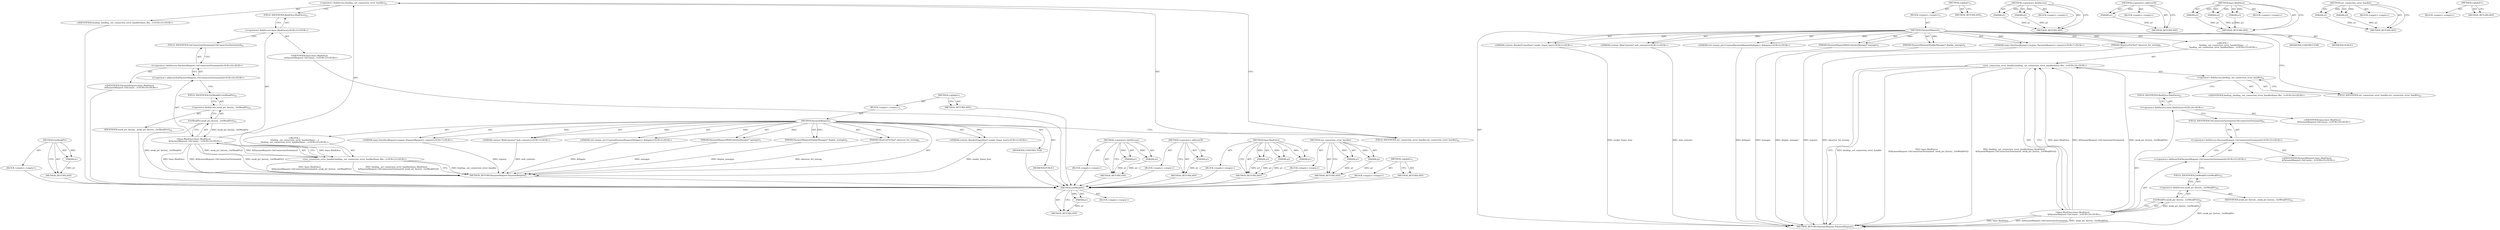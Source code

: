 digraph "&lt;global&gt;" {
vulnerable_88 [label=<(METHOD,GetWeakPtr)>];
vulnerable_89 [label=<(PARAM,p1)>];
vulnerable_90 [label=<(BLOCK,&lt;empty&gt;,&lt;empty&gt;)>];
vulnerable_91 [label=<(METHOD_RETURN,ANY)>];
vulnerable_6 [label=<(METHOD,&lt;global&gt;)<SUB>1</SUB>>];
vulnerable_7 [label=<(BLOCK,&lt;empty&gt;,&lt;empty&gt;)<SUB>1</SUB>>];
vulnerable_8 [label=<(METHOD,PaymentRequest)<SUB>1</SUB>>];
vulnerable_9 [label="<(PARAM,content::RenderFrameHost* render_frame_host)<SUB>2</SUB>>"];
vulnerable_10 [label="<(PARAM,content::WebContents* web_contents)<SUB>3</SUB>>"];
vulnerable_11 [label="<(PARAM,std::unique_ptr&lt;ContentPaymentRequestDelegate&gt; delegate)<SUB>4</SUB>>"];
vulnerable_12 [label=<(PARAM,PaymentRequestWebContentsManager* manager)<SUB>5</SUB>>];
vulnerable_13 [label=<(PARAM,PaymentRequestDisplayManager* display_manager)<SUB>6</SUB>>];
vulnerable_14 [label="<(PARAM,mojo::InterfaceRequest&lt;mojom::PaymentRequest&gt; request)<SUB>7</SUB>>"];
vulnerable_15 [label=<(PARAM,ObserverForTest* observer_for_testing)<SUB>8</SUB>>];
vulnerable_16 [label="<(BLOCK,{
  binding_.set_connection_error_handler(base:...,{
  binding_.set_connection_error_handler(base:...)<SUB>22</SUB>>"];
vulnerable_17 [label="<(set_connection_error_handler,binding_.set_connection_error_handler(base::Bin...)<SUB>23</SUB>>"];
vulnerable_18 [label=<(&lt;operator&gt;.fieldAccess,binding_.set_connection_error_handler)<SUB>23</SUB>>];
vulnerable_19 [label="<(IDENTIFIER,binding_,binding_.set_connection_error_handler(base::Bin...)<SUB>23</SUB>>"];
vulnerable_20 [label=<(FIELD_IDENTIFIER,set_connection_error_handler,set_connection_error_handler)<SUB>23</SUB>>];
vulnerable_21 [label="<(base.BindOnce,base::BindOnce(
      &amp;PaymentRequest::OnConnec...)<SUB>23</SUB>>"];
vulnerable_22 [label="<(&lt;operator&gt;.fieldAccess,base::BindOnce)<SUB>23</SUB>>"];
vulnerable_23 [label="<(IDENTIFIER,base,base::BindOnce(
      &amp;PaymentRequest::OnConnec...)<SUB>23</SUB>>"];
vulnerable_24 [label=<(FIELD_IDENTIFIER,BindOnce,BindOnce)<SUB>23</SUB>>];
vulnerable_25 [label="<(&lt;operator&gt;.addressOf,&amp;PaymentRequest::OnConnectionTerminated)<SUB>24</SUB>>"];
vulnerable_26 [label="<(&lt;operator&gt;.fieldAccess,PaymentRequest::OnConnectionTerminated)<SUB>24</SUB>>"];
vulnerable_27 [label="<(IDENTIFIER,PaymentRequest,base::BindOnce(
      &amp;PaymentRequest::OnConnec...)<SUB>24</SUB>>"];
vulnerable_28 [label=<(FIELD_IDENTIFIER,OnConnectionTerminated,OnConnectionTerminated)<SUB>24</SUB>>];
vulnerable_29 [label=<(GetWeakPtr,weak_ptr_factory_.GetWeakPtr())<SUB>24</SUB>>];
vulnerable_30 [label=<(&lt;operator&gt;.fieldAccess,weak_ptr_factory_.GetWeakPtr)<SUB>24</SUB>>];
vulnerable_31 [label=<(IDENTIFIER,weak_ptr_factory_,weak_ptr_factory_.GetWeakPtr())<SUB>24</SUB>>];
vulnerable_32 [label=<(FIELD_IDENTIFIER,GetWeakPtr,GetWeakPtr)<SUB>24</SUB>>];
vulnerable_33 [label=<(MODIFIER,CONSTRUCTOR)>];
vulnerable_34 [label=<(MODIFIER,PUBLIC)>];
vulnerable_35 [label=<(METHOD_RETURN,PaymentRequest.PaymentRequest)<SUB>1</SUB>>];
vulnerable_37 [label=<(METHOD_RETURN,ANY)<SUB>1</SUB>>];
vulnerable_73 [label=<(METHOD,&lt;operator&gt;.fieldAccess)>];
vulnerable_74 [label=<(PARAM,p1)>];
vulnerable_75 [label=<(PARAM,p2)>];
vulnerable_76 [label=<(BLOCK,&lt;empty&gt;,&lt;empty&gt;)>];
vulnerable_77 [label=<(METHOD_RETURN,ANY)>];
vulnerable_84 [label=<(METHOD,&lt;operator&gt;.addressOf)>];
vulnerable_85 [label=<(PARAM,p1)>];
vulnerable_86 [label=<(BLOCK,&lt;empty&gt;,&lt;empty&gt;)>];
vulnerable_87 [label=<(METHOD_RETURN,ANY)>];
vulnerable_78 [label=<(METHOD,base.BindOnce)>];
vulnerable_79 [label=<(PARAM,p1)>];
vulnerable_80 [label=<(PARAM,p2)>];
vulnerable_81 [label=<(PARAM,p3)>];
vulnerable_82 [label=<(BLOCK,&lt;empty&gt;,&lt;empty&gt;)>];
vulnerable_83 [label=<(METHOD_RETURN,ANY)>];
vulnerable_68 [label=<(METHOD,set_connection_error_handler)>];
vulnerable_69 [label=<(PARAM,p1)>];
vulnerable_70 [label=<(PARAM,p2)>];
vulnerable_71 [label=<(BLOCK,&lt;empty&gt;,&lt;empty&gt;)>];
vulnerable_72 [label=<(METHOD_RETURN,ANY)>];
vulnerable_62 [label=<(METHOD,&lt;global&gt;)<SUB>1</SUB>>];
vulnerable_63 [label=<(BLOCK,&lt;empty&gt;,&lt;empty&gt;)>];
vulnerable_64 [label=<(METHOD_RETURN,ANY)>];
fixed_88 [label=<(METHOD,GetWeakPtr)>];
fixed_89 [label=<(PARAM,p1)>];
fixed_90 [label=<(BLOCK,&lt;empty&gt;,&lt;empty&gt;)>];
fixed_91 [label=<(METHOD_RETURN,ANY)>];
fixed_6 [label=<(METHOD,&lt;global&gt;)<SUB>1</SUB>>];
fixed_7 [label=<(BLOCK,&lt;empty&gt;,&lt;empty&gt;)<SUB>1</SUB>>];
fixed_8 [label=<(METHOD,PaymentRequest)<SUB>1</SUB>>];
fixed_9 [label="<(PARAM,content::RenderFrameHost* render_frame_host)<SUB>2</SUB>>"];
fixed_10 [label="<(PARAM,content::WebContents* web_contents)<SUB>3</SUB>>"];
fixed_11 [label="<(PARAM,std::unique_ptr&lt;ContentPaymentRequestDelegate&gt; delegate)<SUB>4</SUB>>"];
fixed_12 [label=<(PARAM,PaymentRequestWebContentsManager* manager)<SUB>5</SUB>>];
fixed_13 [label=<(PARAM,PaymentRequestDisplayManager* display_manager)<SUB>6</SUB>>];
fixed_14 [label="<(PARAM,mojo::InterfaceRequest&lt;mojom::PaymentRequest&gt; request)<SUB>7</SUB>>"];
fixed_15 [label=<(PARAM,ObserverForTest* observer_for_testing)<SUB>8</SUB>>];
fixed_16 [label="<(BLOCK,{
  binding_.set_connection_error_handler(base:...,{
  binding_.set_connection_error_handler(base:...)<SUB>23</SUB>>"];
fixed_17 [label="<(set_connection_error_handler,binding_.set_connection_error_handler(base::Bin...)<SUB>24</SUB>>"];
fixed_18 [label=<(&lt;operator&gt;.fieldAccess,binding_.set_connection_error_handler)<SUB>24</SUB>>];
fixed_19 [label="<(IDENTIFIER,binding_,binding_.set_connection_error_handler(base::Bin...)<SUB>24</SUB>>"];
fixed_20 [label=<(FIELD_IDENTIFIER,set_connection_error_handler,set_connection_error_handler)<SUB>24</SUB>>];
fixed_21 [label="<(base.BindOnce,base::BindOnce(
      &amp;PaymentRequest::OnConnec...)<SUB>24</SUB>>"];
fixed_22 [label="<(&lt;operator&gt;.fieldAccess,base::BindOnce)<SUB>24</SUB>>"];
fixed_23 [label="<(IDENTIFIER,base,base::BindOnce(
      &amp;PaymentRequest::OnConnec...)<SUB>24</SUB>>"];
fixed_24 [label=<(FIELD_IDENTIFIER,BindOnce,BindOnce)<SUB>24</SUB>>];
fixed_25 [label="<(&lt;operator&gt;.addressOf,&amp;PaymentRequest::OnConnectionTerminated)<SUB>25</SUB>>"];
fixed_26 [label="<(&lt;operator&gt;.fieldAccess,PaymentRequest::OnConnectionTerminated)<SUB>25</SUB>>"];
fixed_27 [label="<(IDENTIFIER,PaymentRequest,base::BindOnce(
      &amp;PaymentRequest::OnConnec...)<SUB>25</SUB>>"];
fixed_28 [label=<(FIELD_IDENTIFIER,OnConnectionTerminated,OnConnectionTerminated)<SUB>25</SUB>>];
fixed_29 [label=<(GetWeakPtr,weak_ptr_factory_.GetWeakPtr())<SUB>25</SUB>>];
fixed_30 [label=<(&lt;operator&gt;.fieldAccess,weak_ptr_factory_.GetWeakPtr)<SUB>25</SUB>>];
fixed_31 [label=<(IDENTIFIER,weak_ptr_factory_,weak_ptr_factory_.GetWeakPtr())<SUB>25</SUB>>];
fixed_32 [label=<(FIELD_IDENTIFIER,GetWeakPtr,GetWeakPtr)<SUB>25</SUB>>];
fixed_33 [label=<(MODIFIER,CONSTRUCTOR)>];
fixed_34 [label=<(MODIFIER,PUBLIC)>];
fixed_35 [label=<(METHOD_RETURN,PaymentRequest.PaymentRequest)<SUB>1</SUB>>];
fixed_37 [label=<(METHOD_RETURN,ANY)<SUB>1</SUB>>];
fixed_73 [label=<(METHOD,&lt;operator&gt;.fieldAccess)>];
fixed_74 [label=<(PARAM,p1)>];
fixed_75 [label=<(PARAM,p2)>];
fixed_76 [label=<(BLOCK,&lt;empty&gt;,&lt;empty&gt;)>];
fixed_77 [label=<(METHOD_RETURN,ANY)>];
fixed_84 [label=<(METHOD,&lt;operator&gt;.addressOf)>];
fixed_85 [label=<(PARAM,p1)>];
fixed_86 [label=<(BLOCK,&lt;empty&gt;,&lt;empty&gt;)>];
fixed_87 [label=<(METHOD_RETURN,ANY)>];
fixed_78 [label=<(METHOD,base.BindOnce)>];
fixed_79 [label=<(PARAM,p1)>];
fixed_80 [label=<(PARAM,p2)>];
fixed_81 [label=<(PARAM,p3)>];
fixed_82 [label=<(BLOCK,&lt;empty&gt;,&lt;empty&gt;)>];
fixed_83 [label=<(METHOD_RETURN,ANY)>];
fixed_68 [label=<(METHOD,set_connection_error_handler)>];
fixed_69 [label=<(PARAM,p1)>];
fixed_70 [label=<(PARAM,p2)>];
fixed_71 [label=<(BLOCK,&lt;empty&gt;,&lt;empty&gt;)>];
fixed_72 [label=<(METHOD_RETURN,ANY)>];
fixed_62 [label=<(METHOD,&lt;global&gt;)<SUB>1</SUB>>];
fixed_63 [label=<(BLOCK,&lt;empty&gt;,&lt;empty&gt;)>];
fixed_64 [label=<(METHOD_RETURN,ANY)>];
vulnerable_88 -> vulnerable_89  [key=0, label="AST: "];
vulnerable_88 -> vulnerable_89  [key=1, label="DDG: "];
vulnerable_88 -> vulnerable_90  [key=0, label="AST: "];
vulnerable_88 -> vulnerable_91  [key=0, label="AST: "];
vulnerable_88 -> vulnerable_91  [key=1, label="CFG: "];
vulnerable_89 -> vulnerable_91  [key=0, label="DDG: p1"];
vulnerable_90 -> fixed_88  [key=0];
vulnerable_91 -> fixed_88  [key=0];
vulnerable_6 -> vulnerable_7  [key=0, label="AST: "];
vulnerable_6 -> vulnerable_37  [key=0, label="AST: "];
vulnerable_6 -> vulnerable_37  [key=1, label="CFG: "];
vulnerable_7 -> vulnerable_8  [key=0, label="AST: "];
vulnerable_8 -> vulnerable_9  [key=0, label="AST: "];
vulnerable_8 -> vulnerable_9  [key=1, label="DDG: "];
vulnerable_8 -> vulnerable_10  [key=0, label="AST: "];
vulnerable_8 -> vulnerable_10  [key=1, label="DDG: "];
vulnerable_8 -> vulnerable_11  [key=0, label="AST: "];
vulnerable_8 -> vulnerable_11  [key=1, label="DDG: "];
vulnerable_8 -> vulnerable_12  [key=0, label="AST: "];
vulnerable_8 -> vulnerable_12  [key=1, label="DDG: "];
vulnerable_8 -> vulnerable_13  [key=0, label="AST: "];
vulnerable_8 -> vulnerable_13  [key=1, label="DDG: "];
vulnerable_8 -> vulnerable_14  [key=0, label="AST: "];
vulnerable_8 -> vulnerable_14  [key=1, label="DDG: "];
vulnerable_8 -> vulnerable_15  [key=0, label="AST: "];
vulnerable_8 -> vulnerable_15  [key=1, label="DDG: "];
vulnerable_8 -> vulnerable_16  [key=0, label="AST: "];
vulnerable_8 -> vulnerable_33  [key=0, label="AST: "];
vulnerable_8 -> vulnerable_34  [key=0, label="AST: "];
vulnerable_8 -> vulnerable_35  [key=0, label="AST: "];
vulnerable_8 -> vulnerable_20  [key=0, label="CFG: "];
vulnerable_9 -> vulnerable_35  [key=0, label="DDG: render_frame_host"];
vulnerable_10 -> vulnerable_35  [key=0, label="DDG: web_contents"];
vulnerable_11 -> vulnerable_35  [key=0, label="DDG: delegate"];
vulnerable_12 -> vulnerable_35  [key=0, label="DDG: manager"];
vulnerable_13 -> vulnerable_35  [key=0, label="DDG: display_manager"];
vulnerable_14 -> vulnerable_35  [key=0, label="DDG: request"];
vulnerable_15 -> vulnerable_35  [key=0, label="DDG: observer_for_testing"];
vulnerable_16 -> vulnerable_17  [key=0, label="AST: "];
vulnerable_17 -> vulnerable_18  [key=0, label="AST: "];
vulnerable_17 -> vulnerable_21  [key=0, label="AST: "];
vulnerable_17 -> vulnerable_35  [key=0, label="CFG: "];
vulnerable_17 -> vulnerable_35  [key=1, label="DDG: binding_.set_connection_error_handler"];
vulnerable_17 -> vulnerable_35  [key=2, label="DDG: base::BindOnce(
      &amp;PaymentRequest::OnConnectionTerminated, weak_ptr_factory_.GetWeakPtr())"];
vulnerable_17 -> vulnerable_35  [key=3, label="DDG: binding_.set_connection_error_handler(base::BindOnce(
      &amp;PaymentRequest::OnConnectionTerminated, weak_ptr_factory_.GetWeakPtr()))"];
vulnerable_18 -> vulnerable_19  [key=0, label="AST: "];
vulnerable_18 -> vulnerable_20  [key=0, label="AST: "];
vulnerable_18 -> vulnerable_24  [key=0, label="CFG: "];
vulnerable_19 -> fixed_88  [key=0];
vulnerable_20 -> vulnerable_18  [key=0, label="CFG: "];
vulnerable_21 -> vulnerable_22  [key=0, label="AST: "];
vulnerable_21 -> vulnerable_25  [key=0, label="AST: "];
vulnerable_21 -> vulnerable_29  [key=0, label="AST: "];
vulnerable_21 -> vulnerable_17  [key=0, label="CFG: "];
vulnerable_21 -> vulnerable_17  [key=1, label="DDG: base::BindOnce"];
vulnerable_21 -> vulnerable_17  [key=2, label="DDG: &amp;PaymentRequest::OnConnectionTerminated"];
vulnerable_21 -> vulnerable_17  [key=3, label="DDG: weak_ptr_factory_.GetWeakPtr()"];
vulnerable_21 -> vulnerable_35  [key=0, label="DDG: base::BindOnce"];
vulnerable_21 -> vulnerable_35  [key=1, label="DDG: &amp;PaymentRequest::OnConnectionTerminated"];
vulnerable_21 -> vulnerable_35  [key=2, label="DDG: weak_ptr_factory_.GetWeakPtr()"];
vulnerable_22 -> vulnerable_23  [key=0, label="AST: "];
vulnerable_22 -> vulnerable_24  [key=0, label="AST: "];
vulnerable_22 -> vulnerable_28  [key=0, label="CFG: "];
vulnerable_23 -> fixed_88  [key=0];
vulnerable_24 -> vulnerable_22  [key=0, label="CFG: "];
vulnerable_25 -> vulnerable_26  [key=0, label="AST: "];
vulnerable_25 -> vulnerable_32  [key=0, label="CFG: "];
vulnerable_26 -> vulnerable_27  [key=0, label="AST: "];
vulnerable_26 -> vulnerable_28  [key=0, label="AST: "];
vulnerable_26 -> vulnerable_25  [key=0, label="CFG: "];
vulnerable_27 -> fixed_88  [key=0];
vulnerable_28 -> vulnerable_26  [key=0, label="CFG: "];
vulnerable_29 -> vulnerable_30  [key=0, label="AST: "];
vulnerable_29 -> vulnerable_21  [key=0, label="CFG: "];
vulnerable_29 -> vulnerable_21  [key=1, label="DDG: weak_ptr_factory_.GetWeakPtr"];
vulnerable_29 -> vulnerable_35  [key=0, label="DDG: weak_ptr_factory_.GetWeakPtr"];
vulnerable_30 -> vulnerable_31  [key=0, label="AST: "];
vulnerable_30 -> vulnerable_32  [key=0, label="AST: "];
vulnerable_30 -> vulnerable_29  [key=0, label="CFG: "];
vulnerable_31 -> fixed_88  [key=0];
vulnerable_32 -> vulnerable_30  [key=0, label="CFG: "];
vulnerable_33 -> fixed_88  [key=0];
vulnerable_34 -> fixed_88  [key=0];
vulnerable_35 -> fixed_88  [key=0];
vulnerable_37 -> fixed_88  [key=0];
vulnerable_73 -> vulnerable_74  [key=0, label="AST: "];
vulnerable_73 -> vulnerable_74  [key=1, label="DDG: "];
vulnerable_73 -> vulnerable_76  [key=0, label="AST: "];
vulnerable_73 -> vulnerable_75  [key=0, label="AST: "];
vulnerable_73 -> vulnerable_75  [key=1, label="DDG: "];
vulnerable_73 -> vulnerable_77  [key=0, label="AST: "];
vulnerable_73 -> vulnerable_77  [key=1, label="CFG: "];
vulnerable_74 -> vulnerable_77  [key=0, label="DDG: p1"];
vulnerable_75 -> vulnerable_77  [key=0, label="DDG: p2"];
vulnerable_76 -> fixed_88  [key=0];
vulnerable_77 -> fixed_88  [key=0];
vulnerable_84 -> vulnerable_85  [key=0, label="AST: "];
vulnerable_84 -> vulnerable_85  [key=1, label="DDG: "];
vulnerable_84 -> vulnerable_86  [key=0, label="AST: "];
vulnerable_84 -> vulnerable_87  [key=0, label="AST: "];
vulnerable_84 -> vulnerable_87  [key=1, label="CFG: "];
vulnerable_85 -> vulnerable_87  [key=0, label="DDG: p1"];
vulnerable_86 -> fixed_88  [key=0];
vulnerable_87 -> fixed_88  [key=0];
vulnerable_78 -> vulnerable_79  [key=0, label="AST: "];
vulnerable_78 -> vulnerable_79  [key=1, label="DDG: "];
vulnerable_78 -> vulnerable_82  [key=0, label="AST: "];
vulnerable_78 -> vulnerable_80  [key=0, label="AST: "];
vulnerable_78 -> vulnerable_80  [key=1, label="DDG: "];
vulnerable_78 -> vulnerable_83  [key=0, label="AST: "];
vulnerable_78 -> vulnerable_83  [key=1, label="CFG: "];
vulnerable_78 -> vulnerable_81  [key=0, label="AST: "];
vulnerable_78 -> vulnerable_81  [key=1, label="DDG: "];
vulnerable_79 -> vulnerable_83  [key=0, label="DDG: p1"];
vulnerable_80 -> vulnerable_83  [key=0, label="DDG: p2"];
vulnerable_81 -> vulnerable_83  [key=0, label="DDG: p3"];
vulnerable_82 -> fixed_88  [key=0];
vulnerable_83 -> fixed_88  [key=0];
vulnerable_68 -> vulnerable_69  [key=0, label="AST: "];
vulnerable_68 -> vulnerable_69  [key=1, label="DDG: "];
vulnerable_68 -> vulnerable_71  [key=0, label="AST: "];
vulnerable_68 -> vulnerable_70  [key=0, label="AST: "];
vulnerable_68 -> vulnerable_70  [key=1, label="DDG: "];
vulnerable_68 -> vulnerable_72  [key=0, label="AST: "];
vulnerable_68 -> vulnerable_72  [key=1, label="CFG: "];
vulnerable_69 -> vulnerable_72  [key=0, label="DDG: p1"];
vulnerable_70 -> vulnerable_72  [key=0, label="DDG: p2"];
vulnerable_71 -> fixed_88  [key=0];
vulnerable_72 -> fixed_88  [key=0];
vulnerable_62 -> vulnerable_63  [key=0, label="AST: "];
vulnerable_62 -> vulnerable_64  [key=0, label="AST: "];
vulnerable_62 -> vulnerable_64  [key=1, label="CFG: "];
vulnerable_63 -> fixed_88  [key=0];
vulnerable_64 -> fixed_88  [key=0];
fixed_88 -> fixed_89  [key=0, label="AST: "];
fixed_88 -> fixed_89  [key=1, label="DDG: "];
fixed_88 -> fixed_90  [key=0, label="AST: "];
fixed_88 -> fixed_91  [key=0, label="AST: "];
fixed_88 -> fixed_91  [key=1, label="CFG: "];
fixed_89 -> fixed_91  [key=0, label="DDG: p1"];
fixed_6 -> fixed_7  [key=0, label="AST: "];
fixed_6 -> fixed_37  [key=0, label="AST: "];
fixed_6 -> fixed_37  [key=1, label="CFG: "];
fixed_7 -> fixed_8  [key=0, label="AST: "];
fixed_8 -> fixed_9  [key=0, label="AST: "];
fixed_8 -> fixed_9  [key=1, label="DDG: "];
fixed_8 -> fixed_10  [key=0, label="AST: "];
fixed_8 -> fixed_10  [key=1, label="DDG: "];
fixed_8 -> fixed_11  [key=0, label="AST: "];
fixed_8 -> fixed_11  [key=1, label="DDG: "];
fixed_8 -> fixed_12  [key=0, label="AST: "];
fixed_8 -> fixed_12  [key=1, label="DDG: "];
fixed_8 -> fixed_13  [key=0, label="AST: "];
fixed_8 -> fixed_13  [key=1, label="DDG: "];
fixed_8 -> fixed_14  [key=0, label="AST: "];
fixed_8 -> fixed_14  [key=1, label="DDG: "];
fixed_8 -> fixed_15  [key=0, label="AST: "];
fixed_8 -> fixed_15  [key=1, label="DDG: "];
fixed_8 -> fixed_16  [key=0, label="AST: "];
fixed_8 -> fixed_33  [key=0, label="AST: "];
fixed_8 -> fixed_34  [key=0, label="AST: "];
fixed_8 -> fixed_35  [key=0, label="AST: "];
fixed_8 -> fixed_20  [key=0, label="CFG: "];
fixed_9 -> fixed_35  [key=0, label="DDG: render_frame_host"];
fixed_10 -> fixed_35  [key=0, label="DDG: web_contents"];
fixed_11 -> fixed_35  [key=0, label="DDG: delegate"];
fixed_12 -> fixed_35  [key=0, label="DDG: manager"];
fixed_13 -> fixed_35  [key=0, label="DDG: display_manager"];
fixed_14 -> fixed_35  [key=0, label="DDG: request"];
fixed_15 -> fixed_35  [key=0, label="DDG: observer_for_testing"];
fixed_16 -> fixed_17  [key=0, label="AST: "];
fixed_17 -> fixed_18  [key=0, label="AST: "];
fixed_17 -> fixed_21  [key=0, label="AST: "];
fixed_17 -> fixed_35  [key=0, label="CFG: "];
fixed_17 -> fixed_35  [key=1, label="DDG: binding_.set_connection_error_handler"];
fixed_17 -> fixed_35  [key=2, label="DDG: base::BindOnce(
      &amp;PaymentRequest::OnConnectionTerminated, weak_ptr_factory_.GetWeakPtr())"];
fixed_17 -> fixed_35  [key=3, label="DDG: binding_.set_connection_error_handler(base::BindOnce(
      &amp;PaymentRequest::OnConnectionTerminated, weak_ptr_factory_.GetWeakPtr()))"];
fixed_18 -> fixed_19  [key=0, label="AST: "];
fixed_18 -> fixed_20  [key=0, label="AST: "];
fixed_18 -> fixed_24  [key=0, label="CFG: "];
fixed_20 -> fixed_18  [key=0, label="CFG: "];
fixed_21 -> fixed_22  [key=0, label="AST: "];
fixed_21 -> fixed_25  [key=0, label="AST: "];
fixed_21 -> fixed_29  [key=0, label="AST: "];
fixed_21 -> fixed_17  [key=0, label="CFG: "];
fixed_21 -> fixed_17  [key=1, label="DDG: base::BindOnce"];
fixed_21 -> fixed_17  [key=2, label="DDG: &amp;PaymentRequest::OnConnectionTerminated"];
fixed_21 -> fixed_17  [key=3, label="DDG: weak_ptr_factory_.GetWeakPtr()"];
fixed_21 -> fixed_35  [key=0, label="DDG: base::BindOnce"];
fixed_21 -> fixed_35  [key=1, label="DDG: &amp;PaymentRequest::OnConnectionTerminated"];
fixed_21 -> fixed_35  [key=2, label="DDG: weak_ptr_factory_.GetWeakPtr()"];
fixed_22 -> fixed_23  [key=0, label="AST: "];
fixed_22 -> fixed_24  [key=0, label="AST: "];
fixed_22 -> fixed_28  [key=0, label="CFG: "];
fixed_24 -> fixed_22  [key=0, label="CFG: "];
fixed_25 -> fixed_26  [key=0, label="AST: "];
fixed_25 -> fixed_32  [key=0, label="CFG: "];
fixed_26 -> fixed_27  [key=0, label="AST: "];
fixed_26 -> fixed_28  [key=0, label="AST: "];
fixed_26 -> fixed_25  [key=0, label="CFG: "];
fixed_28 -> fixed_26  [key=0, label="CFG: "];
fixed_29 -> fixed_30  [key=0, label="AST: "];
fixed_29 -> fixed_21  [key=0, label="CFG: "];
fixed_29 -> fixed_21  [key=1, label="DDG: weak_ptr_factory_.GetWeakPtr"];
fixed_29 -> fixed_35  [key=0, label="DDG: weak_ptr_factory_.GetWeakPtr"];
fixed_30 -> fixed_31  [key=0, label="AST: "];
fixed_30 -> fixed_32  [key=0, label="AST: "];
fixed_30 -> fixed_29  [key=0, label="CFG: "];
fixed_32 -> fixed_30  [key=0, label="CFG: "];
fixed_73 -> fixed_74  [key=0, label="AST: "];
fixed_73 -> fixed_74  [key=1, label="DDG: "];
fixed_73 -> fixed_76  [key=0, label="AST: "];
fixed_73 -> fixed_75  [key=0, label="AST: "];
fixed_73 -> fixed_75  [key=1, label="DDG: "];
fixed_73 -> fixed_77  [key=0, label="AST: "];
fixed_73 -> fixed_77  [key=1, label="CFG: "];
fixed_74 -> fixed_77  [key=0, label="DDG: p1"];
fixed_75 -> fixed_77  [key=0, label="DDG: p2"];
fixed_84 -> fixed_85  [key=0, label="AST: "];
fixed_84 -> fixed_85  [key=1, label="DDG: "];
fixed_84 -> fixed_86  [key=0, label="AST: "];
fixed_84 -> fixed_87  [key=0, label="AST: "];
fixed_84 -> fixed_87  [key=1, label="CFG: "];
fixed_85 -> fixed_87  [key=0, label="DDG: p1"];
fixed_78 -> fixed_79  [key=0, label="AST: "];
fixed_78 -> fixed_79  [key=1, label="DDG: "];
fixed_78 -> fixed_82  [key=0, label="AST: "];
fixed_78 -> fixed_80  [key=0, label="AST: "];
fixed_78 -> fixed_80  [key=1, label="DDG: "];
fixed_78 -> fixed_83  [key=0, label="AST: "];
fixed_78 -> fixed_83  [key=1, label="CFG: "];
fixed_78 -> fixed_81  [key=0, label="AST: "];
fixed_78 -> fixed_81  [key=1, label="DDG: "];
fixed_79 -> fixed_83  [key=0, label="DDG: p1"];
fixed_80 -> fixed_83  [key=0, label="DDG: p2"];
fixed_81 -> fixed_83  [key=0, label="DDG: p3"];
fixed_68 -> fixed_69  [key=0, label="AST: "];
fixed_68 -> fixed_69  [key=1, label="DDG: "];
fixed_68 -> fixed_71  [key=0, label="AST: "];
fixed_68 -> fixed_70  [key=0, label="AST: "];
fixed_68 -> fixed_70  [key=1, label="DDG: "];
fixed_68 -> fixed_72  [key=0, label="AST: "];
fixed_68 -> fixed_72  [key=1, label="CFG: "];
fixed_69 -> fixed_72  [key=0, label="DDG: p1"];
fixed_70 -> fixed_72  [key=0, label="DDG: p2"];
fixed_62 -> fixed_63  [key=0, label="AST: "];
fixed_62 -> fixed_64  [key=0, label="AST: "];
fixed_62 -> fixed_64  [key=1, label="CFG: "];
}

